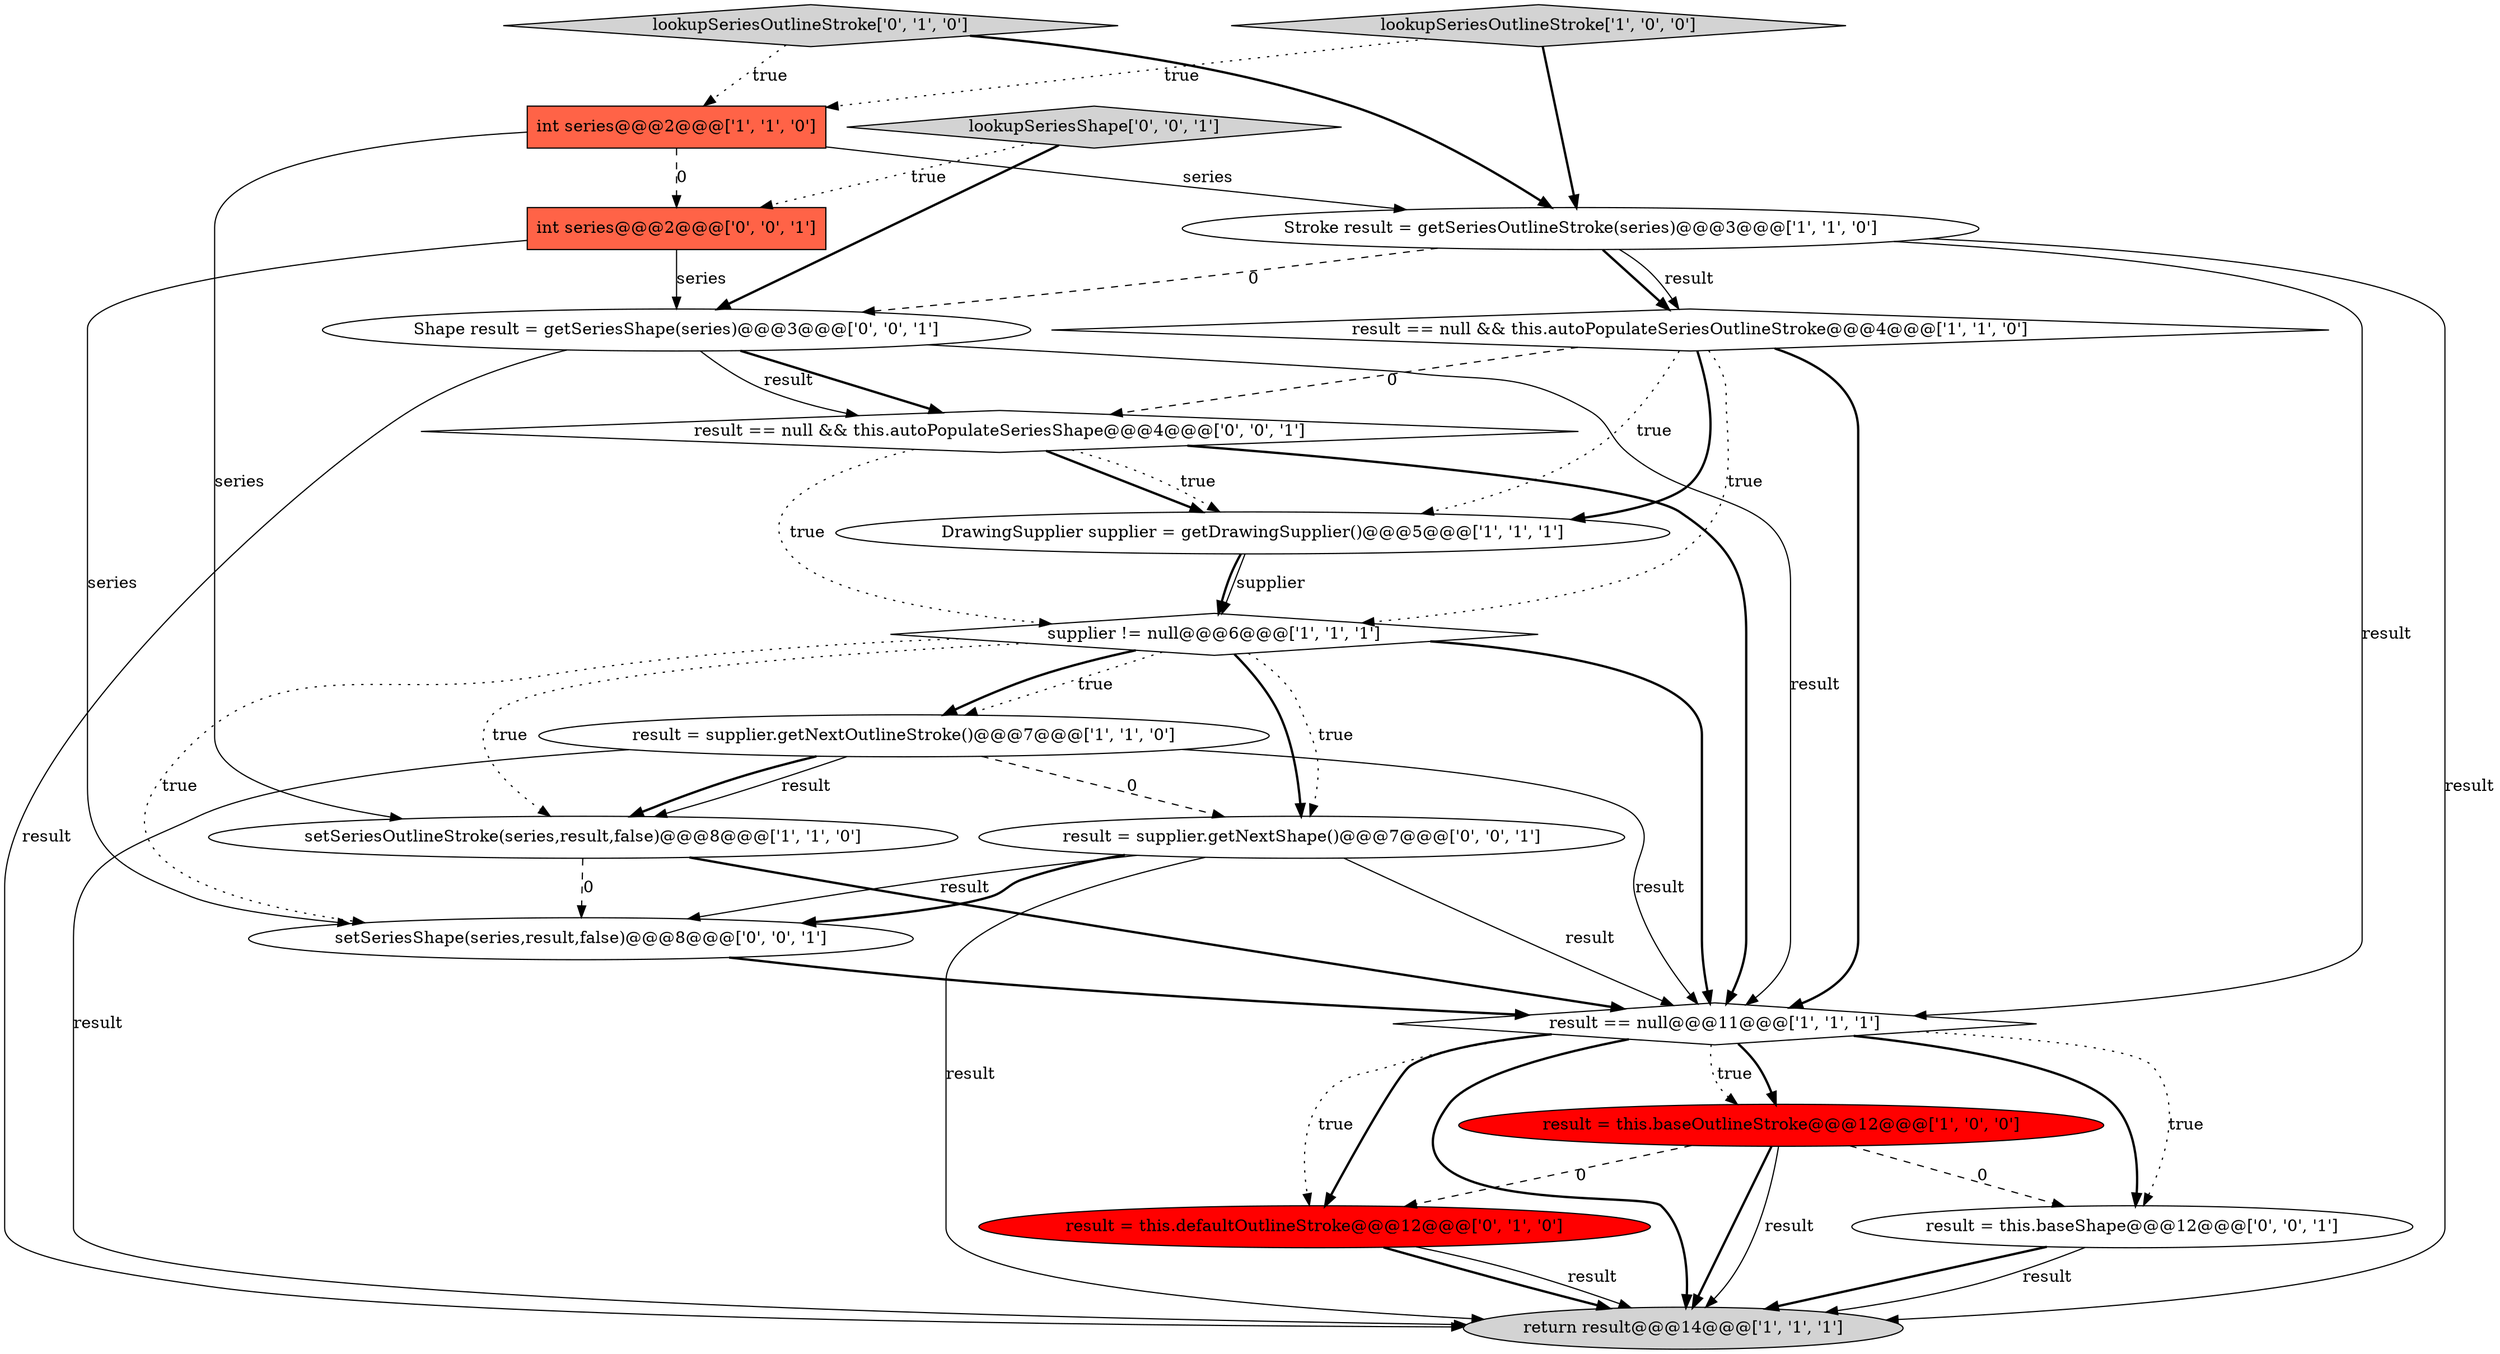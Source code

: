 digraph {
2 [style = filled, label = "supplier != null@@@6@@@['1', '1', '1']", fillcolor = white, shape = diamond image = "AAA0AAABBB1BBB"];
13 [style = filled, label = "int series@@@2@@@['0', '0', '1']", fillcolor = tomato, shape = box image = "AAA0AAABBB3BBB"];
16 [style = filled, label = "Shape result = getSeriesShape(series)@@@3@@@['0', '0', '1']", fillcolor = white, shape = ellipse image = "AAA0AAABBB3BBB"];
17 [style = filled, label = "setSeriesShape(series,result,false)@@@8@@@['0', '0', '1']", fillcolor = white, shape = ellipse image = "AAA0AAABBB3BBB"];
4 [style = filled, label = "return result@@@14@@@['1', '1', '1']", fillcolor = lightgray, shape = ellipse image = "AAA0AAABBB1BBB"];
6 [style = filled, label = "int series@@@2@@@['1', '1', '0']", fillcolor = tomato, shape = box image = "AAA0AAABBB1BBB"];
3 [style = filled, label = "result = this.baseOutlineStroke@@@12@@@['1', '0', '0']", fillcolor = red, shape = ellipse image = "AAA1AAABBB1BBB"];
1 [style = filled, label = "Stroke result = getSeriesOutlineStroke(series)@@@3@@@['1', '1', '0']", fillcolor = white, shape = ellipse image = "AAA0AAABBB1BBB"];
9 [style = filled, label = "DrawingSupplier supplier = getDrawingSupplier()@@@5@@@['1', '1', '1']", fillcolor = white, shape = ellipse image = "AAA0AAABBB1BBB"];
15 [style = filled, label = "result = this.baseShape@@@12@@@['0', '0', '1']", fillcolor = white, shape = ellipse image = "AAA0AAABBB3BBB"];
11 [style = filled, label = "result = this.defaultOutlineStroke@@@12@@@['0', '1', '0']", fillcolor = red, shape = ellipse image = "AAA1AAABBB2BBB"];
5 [style = filled, label = "result == null && this.autoPopulateSeriesOutlineStroke@@@4@@@['1', '1', '0']", fillcolor = white, shape = diamond image = "AAA0AAABBB1BBB"];
0 [style = filled, label = "result == null@@@11@@@['1', '1', '1']", fillcolor = white, shape = diamond image = "AAA0AAABBB1BBB"];
14 [style = filled, label = "lookupSeriesShape['0', '0', '1']", fillcolor = lightgray, shape = diamond image = "AAA0AAABBB3BBB"];
10 [style = filled, label = "setSeriesOutlineStroke(series,result,false)@@@8@@@['1', '1', '0']", fillcolor = white, shape = ellipse image = "AAA0AAABBB1BBB"];
18 [style = filled, label = "result = supplier.getNextShape()@@@7@@@['0', '0', '1']", fillcolor = white, shape = ellipse image = "AAA0AAABBB3BBB"];
19 [style = filled, label = "result == null && this.autoPopulateSeriesShape@@@4@@@['0', '0', '1']", fillcolor = white, shape = diamond image = "AAA0AAABBB3BBB"];
7 [style = filled, label = "result = supplier.getNextOutlineStroke()@@@7@@@['1', '1', '0']", fillcolor = white, shape = ellipse image = "AAA0AAABBB1BBB"];
8 [style = filled, label = "lookupSeriesOutlineStroke['1', '0', '0']", fillcolor = lightgray, shape = diamond image = "AAA0AAABBB1BBB"];
12 [style = filled, label = "lookupSeriesOutlineStroke['0', '1', '0']", fillcolor = lightgray, shape = diamond image = "AAA0AAABBB2BBB"];
1->5 [style = bold, label=""];
0->3 [style = bold, label=""];
14->16 [style = bold, label=""];
2->10 [style = dotted, label="true"];
15->4 [style = solid, label="result"];
7->18 [style = dashed, label="0"];
5->9 [style = bold, label=""];
9->2 [style = bold, label=""];
7->10 [style = bold, label=""];
19->2 [style = dotted, label="true"];
18->17 [style = solid, label="result"];
1->5 [style = solid, label="result"];
0->15 [style = dotted, label="true"];
7->10 [style = solid, label="result"];
11->4 [style = bold, label=""];
11->4 [style = solid, label="result"];
2->17 [style = dotted, label="true"];
18->17 [style = bold, label=""];
0->11 [style = bold, label=""];
2->18 [style = bold, label=""];
1->0 [style = solid, label="result"];
13->16 [style = solid, label="series"];
16->19 [style = bold, label=""];
1->4 [style = solid, label="result"];
12->1 [style = bold, label=""];
2->18 [style = dotted, label="true"];
16->0 [style = solid, label="result"];
16->19 [style = solid, label="result"];
3->4 [style = bold, label=""];
0->15 [style = bold, label=""];
14->13 [style = dotted, label="true"];
19->0 [style = bold, label=""];
18->0 [style = solid, label="result"];
8->1 [style = bold, label=""];
2->0 [style = bold, label=""];
17->0 [style = bold, label=""];
16->4 [style = solid, label="result"];
8->6 [style = dotted, label="true"];
6->10 [style = solid, label="series"];
6->13 [style = dashed, label="0"];
5->0 [style = bold, label=""];
9->2 [style = solid, label="supplier"];
19->9 [style = bold, label=""];
7->0 [style = solid, label="result"];
0->4 [style = bold, label=""];
7->4 [style = solid, label="result"];
12->6 [style = dotted, label="true"];
2->7 [style = dotted, label="true"];
1->16 [style = dashed, label="0"];
6->1 [style = solid, label="series"];
10->0 [style = bold, label=""];
19->9 [style = dotted, label="true"];
15->4 [style = bold, label=""];
10->17 [style = dashed, label="0"];
3->15 [style = dashed, label="0"];
13->17 [style = solid, label="series"];
5->9 [style = dotted, label="true"];
18->4 [style = solid, label="result"];
0->3 [style = dotted, label="true"];
2->7 [style = bold, label=""];
0->11 [style = dotted, label="true"];
5->19 [style = dashed, label="0"];
3->4 [style = solid, label="result"];
3->11 [style = dashed, label="0"];
5->2 [style = dotted, label="true"];
}
